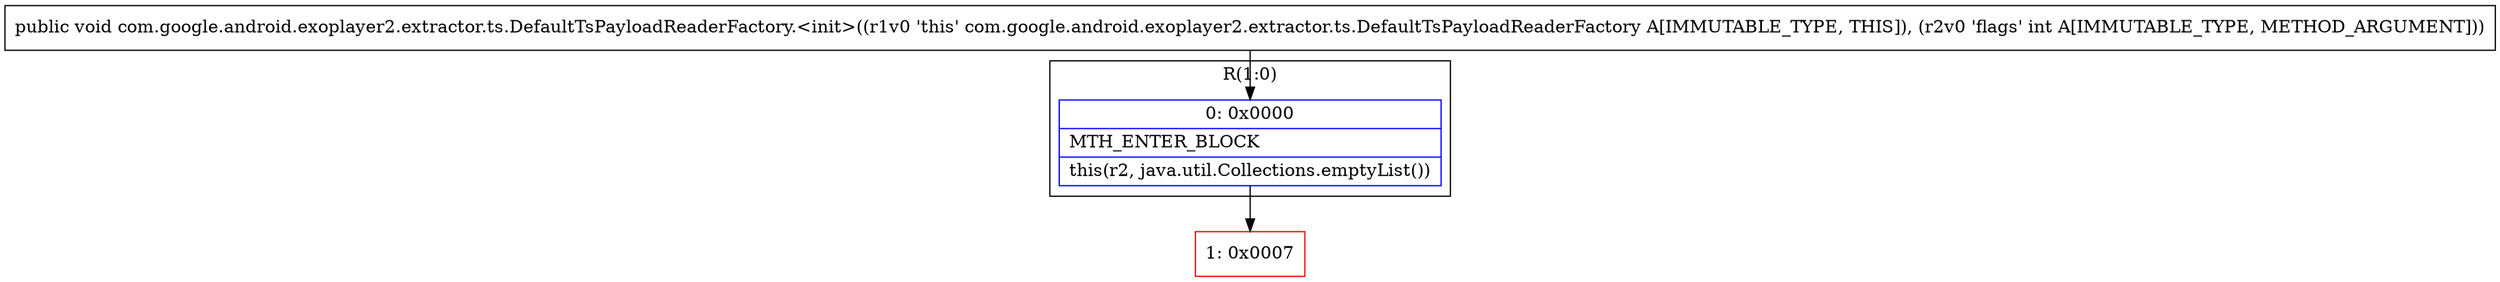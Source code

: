 digraph "CFG forcom.google.android.exoplayer2.extractor.ts.DefaultTsPayloadReaderFactory.\<init\>(I)V" {
subgraph cluster_Region_803986836 {
label = "R(1:0)";
node [shape=record,color=blue];
Node_0 [shape=record,label="{0\:\ 0x0000|MTH_ENTER_BLOCK\l|this(r2, java.util.Collections.emptyList())\l}"];
}
Node_1 [shape=record,color=red,label="{1\:\ 0x0007}"];
MethodNode[shape=record,label="{public void com.google.android.exoplayer2.extractor.ts.DefaultTsPayloadReaderFactory.\<init\>((r1v0 'this' com.google.android.exoplayer2.extractor.ts.DefaultTsPayloadReaderFactory A[IMMUTABLE_TYPE, THIS]), (r2v0 'flags' int A[IMMUTABLE_TYPE, METHOD_ARGUMENT])) }"];
MethodNode -> Node_0;
Node_0 -> Node_1;
}

